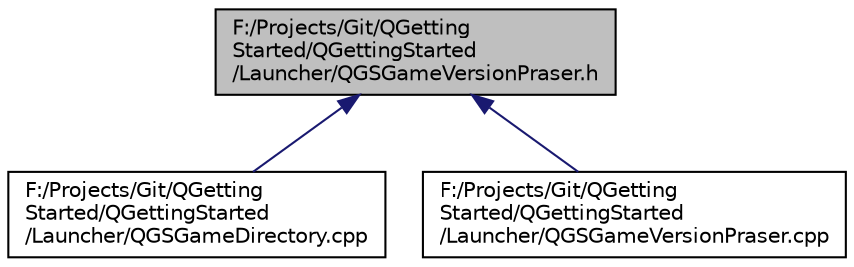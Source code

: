digraph "F:/Projects/Git/QGettingStarted/QGettingStarted/Launcher/QGSGameVersionPraser.h"
{
  edge [fontname="Helvetica",fontsize="10",labelfontname="Helvetica",labelfontsize="10"];
  node [fontname="Helvetica",fontsize="10",shape=record];
  Node6 [label="F:/Projects/Git/QGetting\lStarted/QGettingStarted\l/Launcher/QGSGameVersionPraser.h",height=0.2,width=0.4,color="black", fillcolor="grey75", style="filled", fontcolor="black"];
  Node6 -> Node7 [dir="back",color="midnightblue",fontsize="10",style="solid"];
  Node7 [label="F:/Projects/Git/QGetting\lStarted/QGettingStarted\l/Launcher/QGSGameDirectory.cpp",height=0.2,width=0.4,color="black", fillcolor="white", style="filled",URL="$_q_g_s_game_directory_8cpp.html"];
  Node6 -> Node8 [dir="back",color="midnightblue",fontsize="10",style="solid"];
  Node8 [label="F:/Projects/Git/QGetting\lStarted/QGettingStarted\l/Launcher/QGSGameVersionPraser.cpp",height=0.2,width=0.4,color="black", fillcolor="white", style="filled",URL="$_q_g_s_game_version_praser_8cpp.html"];
}
